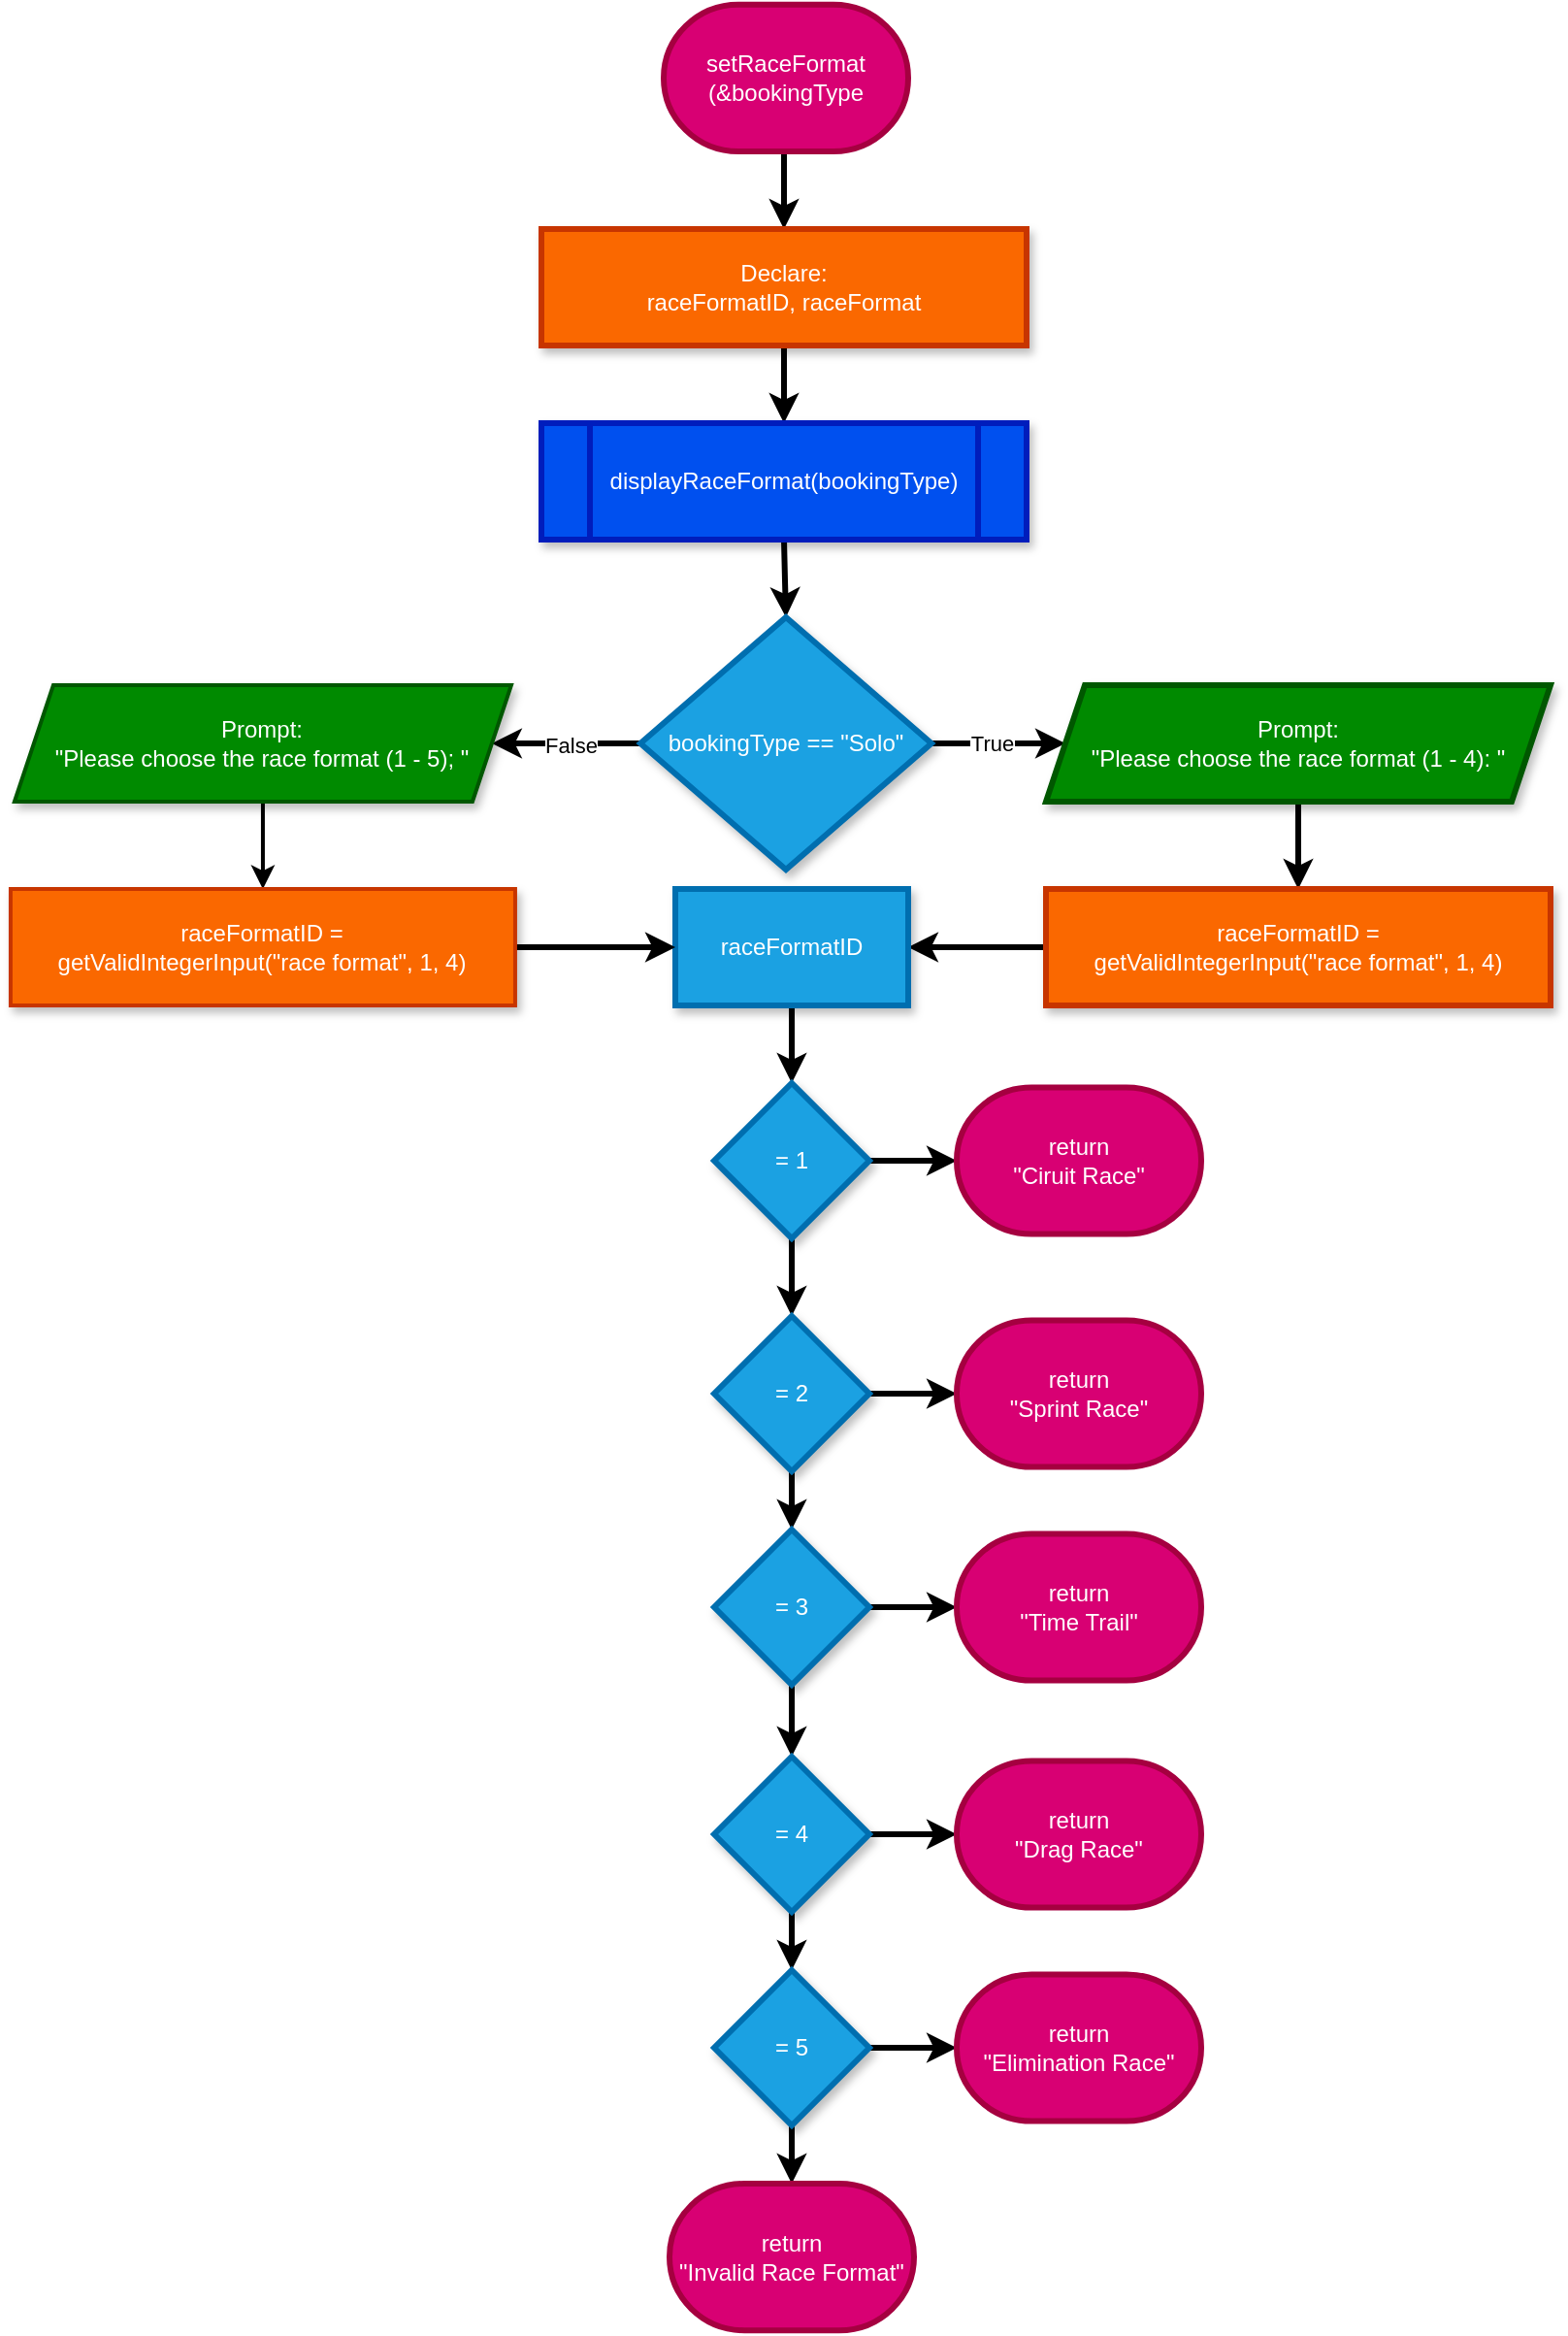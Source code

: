 <mxfile>
    <diagram name="Page-1" id="Rn_51gsRaB02Dr3b2L31">
        <mxGraphModel dx="824" dy="663" grid="1" gridSize="10" guides="1" tooltips="1" connect="1" arrows="1" fold="1" page="0" pageScale="1" pageWidth="1169" pageHeight="827" math="0" shadow="0">
            <root>
                <mxCell id="0"/>
                <mxCell id="1" parent="0"/>
                <mxCell id="ctiVgHBL_NUAtJyN5x7s-3" value="" style="rounded=0;orthogonalLoop=1;jettySize=auto;html=1;enumerate=0;comic=0;backgroundOutline=0;strokeWidth=3;" parent="1" target="ctiVgHBL_NUAtJyN5x7s-2" edge="1">
                    <mxGeometry relative="1" as="geometry">
                        <mxPoint x="425" y="110" as="sourcePoint"/>
                    </mxGeometry>
                </mxCell>
                <mxCell id="ctiVgHBL_NUAtJyN5x7s-5" value="" style="edgeStyle=orthogonalEdgeStyle;rounded=0;orthogonalLoop=1;jettySize=auto;html=1;enumerate=0;comic=0;backgroundOutline=0;strokeWidth=3;" parent="1" source="ctiVgHBL_NUAtJyN5x7s-2" edge="1">
                    <mxGeometry relative="1" as="geometry">
                        <mxPoint x="425" y="250" as="targetPoint"/>
                    </mxGeometry>
                </mxCell>
                <mxCell id="ctiVgHBL_NUAtJyN5x7s-2" value="&lt;font style=&quot;color: rgb(255, 255, 255);&quot;&gt;Declare:&lt;/font&gt;&lt;div&gt;&lt;font style=&quot;color: rgb(255, 255, 255);&quot;&gt;raceFormatID, raceFormat&lt;/font&gt;&lt;/div&gt;" style="whiteSpace=wrap;html=1;strokeWidth=3;fillColor=#fa6800;fontColor=#FFFFFF;strokeColor=#C73500;shadow=1;enumerate=0;comic=0;backgroundOutline=0;" parent="1" vertex="1">
                    <mxGeometry x="300" y="150" width="250" height="60" as="geometry"/>
                </mxCell>
                <mxCell id="ctiVgHBL_NUAtJyN5x7s-7" value="" style="edgeStyle=orthogonalEdgeStyle;rounded=0;orthogonalLoop=1;jettySize=auto;html=1;enumerate=0;comic=0;backgroundOutline=0;strokeWidth=3;" parent="1" target="ctiVgHBL_NUAtJyN5x7s-6" edge="1">
                    <mxGeometry relative="1" as="geometry">
                        <mxPoint x="425" y="310.0" as="sourcePoint"/>
                    </mxGeometry>
                </mxCell>
                <mxCell id="ctiVgHBL_NUAtJyN5x7s-9" value="" style="edgeStyle=orthogonalEdgeStyle;rounded=0;orthogonalLoop=1;jettySize=auto;html=1;enumerate=0;comic=0;backgroundOutline=0;strokeWidth=3;" parent="1" source="ctiVgHBL_NUAtJyN5x7s-6" target="ctiVgHBL_NUAtJyN5x7s-8" edge="1">
                    <mxGeometry relative="1" as="geometry"/>
                </mxCell>
                <mxCell id="ctiVgHBL_NUAtJyN5x7s-12" value="True" style="edgeLabel;html=1;align=center;verticalAlign=middle;resizable=0;points=[];enumerate=0;comic=0;backgroundOutline=0;" parent="ctiVgHBL_NUAtJyN5x7s-9" vertex="1" connectable="0">
                    <mxGeometry x="-0.069" y="-2" relative="1" as="geometry">
                        <mxPoint x="-1" y="-2" as="offset"/>
                    </mxGeometry>
                </mxCell>
                <mxCell id="ctiVgHBL_NUAtJyN5x7s-22" value="" style="edgeStyle=orthogonalEdgeStyle;rounded=0;orthogonalLoop=1;jettySize=auto;html=1;enumerate=0;comic=0;backgroundOutline=0;strokeWidth=3;" parent="1" source="ctiVgHBL_NUAtJyN5x7s-6" target="ctiVgHBL_NUAtJyN5x7s-21" edge="1">
                    <mxGeometry relative="1" as="geometry"/>
                </mxCell>
                <mxCell id="ctiVgHBL_NUAtJyN5x7s-33" value="False" style="edgeLabel;html=1;align=center;verticalAlign=middle;resizable=0;points=[];enumerate=0;comic=0;backgroundOutline=0;" parent="ctiVgHBL_NUAtJyN5x7s-22" vertex="1" connectable="0">
                    <mxGeometry x="-0.056" y="3" relative="1" as="geometry">
                        <mxPoint y="-2" as="offset"/>
                    </mxGeometry>
                </mxCell>
                <mxCell id="ctiVgHBL_NUAtJyN5x7s-6" value="bookingType == &quot;Solo&quot;" style="rhombus;whiteSpace=wrap;html=1;fillColor=#1ba1e2;strokeColor=#006EAF;fontColor=#ffffff;strokeWidth=3;shadow=1;enumerate=0;comic=0;backgroundOutline=0;" parent="1" vertex="1">
                    <mxGeometry x="351" y="350" width="150" height="130" as="geometry"/>
                </mxCell>
                <mxCell id="ctiVgHBL_NUAtJyN5x7s-11" value="" style="edgeStyle=orthogonalEdgeStyle;rounded=0;orthogonalLoop=1;jettySize=auto;html=1;enumerate=0;comic=0;backgroundOutline=0;strokeWidth=3;" parent="1" source="ctiVgHBL_NUAtJyN5x7s-8" target="ctiVgHBL_NUAtJyN5x7s-10" edge="1">
                    <mxGeometry relative="1" as="geometry"/>
                </mxCell>
                <mxCell id="ctiVgHBL_NUAtJyN5x7s-8" value="&lt;font style=&quot;color: rgb(255, 255, 255);&quot;&gt;Prompt:&lt;/font&gt;&lt;div&gt;&lt;font style=&quot;color: rgb(255, 255, 255);&quot;&gt;&quot;Please choose the race format (1 - 4): &quot;&lt;/font&gt;&lt;/div&gt;" style="shape=parallelogram;perimeter=parallelogramPerimeter;whiteSpace=wrap;html=1;fixedSize=1;fillColor=#008a00;strokeColor=#005700;fontColor=#ffffff;strokeWidth=3;shadow=1;enumerate=0;comic=0;backgroundOutline=0;" parent="1" vertex="1">
                    <mxGeometry x="560" y="385" width="260" height="60" as="geometry"/>
                </mxCell>
                <mxCell id="4" value="" style="edgeStyle=none;html=1;enumerate=0;comic=0;backgroundOutline=0;strokeWidth=3;" edge="1" parent="1" source="ctiVgHBL_NUAtJyN5x7s-10" target="ctiVgHBL_NUAtJyN5x7s-34">
                    <mxGeometry relative="1" as="geometry"/>
                </mxCell>
                <mxCell id="ctiVgHBL_NUAtJyN5x7s-10" value="raceFormatID =&lt;br&gt;getValidIntegerInput(&quot;race format&quot;, 1, 4)" style="whiteSpace=wrap;html=1;strokeWidth=3;fillColor=#fa6800;fontColor=#FFFFFF;strokeColor=#C73500;shadow=1;enumerate=0;comic=0;backgroundOutline=0;" parent="1" vertex="1">
                    <mxGeometry x="560" y="490" width="260" height="60" as="geometry"/>
                </mxCell>
                <mxCell id="djgw-oC-NDrj5fGMf-Su-7" value="" style="edgeStyle=orthogonalEdgeStyle;rounded=0;orthogonalLoop=1;jettySize=auto;html=1;enumerate=0;comic=0;backgroundOutline=0;strokeWidth=2;" parent="1" source="ctiVgHBL_NUAtJyN5x7s-21" target="djgw-oC-NDrj5fGMf-Su-6" edge="1">
                    <mxGeometry relative="1" as="geometry"/>
                </mxCell>
                <mxCell id="ctiVgHBL_NUAtJyN5x7s-21" value="&lt;font style=&quot;color: rgb(255, 255, 255);&quot;&gt;Prompt:&lt;/font&gt;&lt;div&gt;&lt;font style=&quot;color: rgb(255, 255, 255);&quot;&gt;&quot;Please choose the race format (1 - 5); &quot;&lt;/font&gt;&lt;/div&gt;" style="shape=parallelogram;perimeter=parallelogramPerimeter;whiteSpace=wrap;html=1;fixedSize=1;fillColor=#008a00;strokeColor=#005700;fontColor=#ffffff;strokeWidth=2;shadow=1;enumerate=0;comic=0;backgroundOutline=0;" parent="1" vertex="1">
                    <mxGeometry x="28.47" y="385" width="256" height="60" as="geometry"/>
                </mxCell>
                <mxCell id="ctiVgHBL_NUAtJyN5x7s-38" value="" style="edgeStyle=orthogonalEdgeStyle;rounded=0;orthogonalLoop=1;jettySize=auto;html=1;enumerate=0;comic=0;backgroundOutline=0;strokeWidth=3;" parent="1" source="ctiVgHBL_NUAtJyN5x7s-34" target="ctiVgHBL_NUAtJyN5x7s-37" edge="1">
                    <mxGeometry relative="1" as="geometry"/>
                </mxCell>
                <mxCell id="ctiVgHBL_NUAtJyN5x7s-34" value="raceFormatID" style="whiteSpace=wrap;html=1;fillColor=#1ba1e2;strokeColor=#006EAF;fontColor=#ffffff;strokeWidth=3;shadow=1;enumerate=0;comic=0;backgroundOutline=0;" parent="1" vertex="1">
                    <mxGeometry x="369" y="490" width="120" height="60" as="geometry"/>
                </mxCell>
                <mxCell id="ctiVgHBL_NUAtJyN5x7s-40" value="" style="edgeStyle=orthogonalEdgeStyle;rounded=0;orthogonalLoop=1;jettySize=auto;html=1;enumerate=0;comic=0;backgroundOutline=0;strokeWidth=3;" parent="1" source="ctiVgHBL_NUAtJyN5x7s-37" edge="1">
                    <mxGeometry relative="1" as="geometry">
                        <mxPoint x="514" y="630" as="targetPoint"/>
                    </mxGeometry>
                </mxCell>
                <mxCell id="ctiVgHBL_NUAtJyN5x7s-44" value="" style="edgeStyle=orthogonalEdgeStyle;rounded=0;orthogonalLoop=1;jettySize=auto;html=1;enumerate=0;comic=0;backgroundOutline=0;strokeWidth=3;" parent="1" source="ctiVgHBL_NUAtJyN5x7s-37" target="ctiVgHBL_NUAtJyN5x7s-42" edge="1">
                    <mxGeometry relative="1" as="geometry"/>
                </mxCell>
                <mxCell id="ctiVgHBL_NUAtJyN5x7s-37" value="= 1" style="rhombus;whiteSpace=wrap;html=1;fillColor=#1ba1e2;strokeColor=#006EAF;fontColor=#ffffff;strokeWidth=3;shadow=1;enumerate=0;comic=0;backgroundOutline=0;" parent="1" vertex="1">
                    <mxGeometry x="389" y="590" width="80" height="80" as="geometry"/>
                </mxCell>
                <mxCell id="ctiVgHBL_NUAtJyN5x7s-41" value="" style="edgeStyle=orthogonalEdgeStyle;rounded=0;orthogonalLoop=1;jettySize=auto;html=1;enumerate=0;comic=0;backgroundOutline=0;strokeWidth=3;" parent="1" source="ctiVgHBL_NUAtJyN5x7s-42" edge="1">
                    <mxGeometry relative="1" as="geometry">
                        <mxPoint x="514.0" y="750.0" as="targetPoint"/>
                    </mxGeometry>
                </mxCell>
                <mxCell id="ctiVgHBL_NUAtJyN5x7s-48" value="" style="edgeStyle=orthogonalEdgeStyle;rounded=0;orthogonalLoop=1;jettySize=auto;html=1;enumerate=0;comic=0;backgroundOutline=0;strokeWidth=3;" parent="1" source="ctiVgHBL_NUAtJyN5x7s-42" target="ctiVgHBL_NUAtJyN5x7s-46" edge="1">
                    <mxGeometry relative="1" as="geometry"/>
                </mxCell>
                <mxCell id="ctiVgHBL_NUAtJyN5x7s-42" value="= 2" style="rhombus;whiteSpace=wrap;html=1;fillColor=#1ba1e2;strokeColor=#006EAF;fontColor=#ffffff;strokeWidth=3;shadow=1;enumerate=0;comic=0;backgroundOutline=0;" parent="1" vertex="1">
                    <mxGeometry x="389" y="710" width="80" height="80" as="geometry"/>
                </mxCell>
                <mxCell id="ctiVgHBL_NUAtJyN5x7s-45" value="" style="edgeStyle=orthogonalEdgeStyle;rounded=0;orthogonalLoop=1;jettySize=auto;html=1;enumerate=0;comic=0;backgroundOutline=0;strokeWidth=3;" parent="1" source="ctiVgHBL_NUAtJyN5x7s-46" edge="1">
                    <mxGeometry relative="1" as="geometry">
                        <mxPoint x="514" y="860" as="targetPoint"/>
                    </mxGeometry>
                </mxCell>
                <mxCell id="ctiVgHBL_NUAtJyN5x7s-55" value="" style="edgeStyle=orthogonalEdgeStyle;rounded=0;orthogonalLoop=1;jettySize=auto;html=1;enumerate=0;comic=0;backgroundOutline=0;strokeWidth=3;" parent="1" source="ctiVgHBL_NUAtJyN5x7s-46" target="ctiVgHBL_NUAtJyN5x7s-53" edge="1">
                    <mxGeometry relative="1" as="geometry"/>
                </mxCell>
                <mxCell id="ctiVgHBL_NUAtJyN5x7s-46" value="= 3" style="rhombus;whiteSpace=wrap;html=1;fillColor=#1ba1e2;strokeColor=#006EAF;fontColor=#ffffff;strokeWidth=3;shadow=1;enumerate=0;comic=0;backgroundOutline=0;" parent="1" vertex="1">
                    <mxGeometry x="389" y="820" width="80" height="80" as="geometry"/>
                </mxCell>
                <mxCell id="ctiVgHBL_NUAtJyN5x7s-52" value="" style="edgeStyle=orthogonalEdgeStyle;rounded=0;orthogonalLoop=1;jettySize=auto;html=1;enumerate=0;comic=0;backgroundOutline=0;strokeWidth=3;" parent="1" source="ctiVgHBL_NUAtJyN5x7s-53" edge="1">
                    <mxGeometry relative="1" as="geometry">
                        <mxPoint x="514" y="977" as="targetPoint"/>
                    </mxGeometry>
                </mxCell>
                <mxCell id="ctiVgHBL_NUAtJyN5x7s-59" value="" style="edgeStyle=orthogonalEdgeStyle;rounded=0;orthogonalLoop=1;jettySize=auto;html=1;enumerate=0;comic=0;backgroundOutline=0;strokeWidth=3;" parent="1" source="ctiVgHBL_NUAtJyN5x7s-53" target="ctiVgHBL_NUAtJyN5x7s-57" edge="1">
                    <mxGeometry relative="1" as="geometry"/>
                </mxCell>
                <mxCell id="ctiVgHBL_NUAtJyN5x7s-53" value="= 4" style="rhombus;whiteSpace=wrap;html=1;fillColor=#1ba1e2;strokeColor=#006EAF;fontColor=#ffffff;strokeWidth=3;shadow=1;enumerate=0;comic=0;backgroundOutline=0;" parent="1" vertex="1">
                    <mxGeometry x="389" y="937" width="80" height="80" as="geometry"/>
                </mxCell>
                <mxCell id="ctiVgHBL_NUAtJyN5x7s-56" value="" style="edgeStyle=orthogonalEdgeStyle;rounded=0;orthogonalLoop=1;jettySize=auto;html=1;enumerate=0;comic=0;backgroundOutline=0;strokeWidth=3;" parent="1" source="ctiVgHBL_NUAtJyN5x7s-57" edge="1">
                    <mxGeometry relative="1" as="geometry">
                        <mxPoint x="514" y="1087" as="targetPoint"/>
                    </mxGeometry>
                </mxCell>
                <mxCell id="ctiVgHBL_NUAtJyN5x7s-64" value="" style="edgeStyle=orthogonalEdgeStyle;rounded=0;orthogonalLoop=1;jettySize=auto;html=1;enumerate=0;comic=0;backgroundOutline=0;strokeWidth=3;" parent="1" source="ctiVgHBL_NUAtJyN5x7s-57" edge="1">
                    <mxGeometry relative="1" as="geometry">
                        <mxPoint x="429" y="1157" as="targetPoint"/>
                    </mxGeometry>
                </mxCell>
                <mxCell id="ctiVgHBL_NUAtJyN5x7s-57" value="= 5" style="rhombus;whiteSpace=wrap;html=1;fillColor=#1ba1e2;strokeColor=#006EAF;fontColor=#ffffff;strokeWidth=3;shadow=1;enumerate=0;comic=0;backgroundOutline=0;" parent="1" vertex="1">
                    <mxGeometry x="389" y="1047" width="80" height="80" as="geometry"/>
                </mxCell>
                <mxCell id="2" value="displayRaceFormat(bookingType)" style="shape=process;whiteSpace=wrap;html=1;backgroundOutline=0;fillColor=#0050ef;fontColor=#ffffff;strokeColor=#001DBC;shadow=1;enumerate=0;comic=0;strokeWidth=3;" parent="1" vertex="1">
                    <mxGeometry x="300" y="250" width="250" height="60" as="geometry"/>
                </mxCell>
                <mxCell id="3" value="" style="edgeStyle=none;html=1;enumerate=0;comic=0;backgroundOutline=0;strokeWidth=3;" edge="1" parent="1" source="djgw-oC-NDrj5fGMf-Su-6" target="ctiVgHBL_NUAtJyN5x7s-34">
                    <mxGeometry relative="1" as="geometry"/>
                </mxCell>
                <mxCell id="djgw-oC-NDrj5fGMf-Su-6" value="raceFormatID =&lt;br&gt;getValidIntegerInput(&quot;race format&quot;, 1, 4)" style="whiteSpace=wrap;html=1;strokeWidth=2;fillColor=#fa6800;fontColor=#FFFFFF;strokeColor=#C73500;shadow=1;enumerate=0;comic=0;backgroundOutline=0;" parent="1" vertex="1">
                    <mxGeometry x="26.47" y="490" width="260" height="60" as="geometry"/>
                </mxCell>
                <mxCell id="5" value="setRaceFormat&lt;br&gt;(&amp;amp;bookingType" style="strokeWidth=3;html=1;shape=mxgraph.flowchart.terminator;whiteSpace=wrap;fillColor=#d80073;fontColor=#ffffff;strokeColor=#A50040;" vertex="1" parent="1">
                    <mxGeometry x="363" y="34.4" width="126" height="75.6" as="geometry"/>
                </mxCell>
                <mxCell id="7" value="return&lt;br&gt;&quot;Ciruit Race&quot;" style="strokeWidth=3;html=1;shape=mxgraph.flowchart.terminator;whiteSpace=wrap;fillColor=#d80073;fontColor=#ffffff;strokeColor=#A50040;" vertex="1" parent="1">
                    <mxGeometry x="514" y="592.2" width="126" height="75.6" as="geometry"/>
                </mxCell>
                <mxCell id="8" value="return&lt;br&gt;&quot;Sprint Race&quot;" style="strokeWidth=3;html=1;shape=mxgraph.flowchart.terminator;whiteSpace=wrap;fillColor=#d80073;fontColor=#ffffff;strokeColor=#A50040;" vertex="1" parent="1">
                    <mxGeometry x="514" y="712.2" width="126" height="75.6" as="geometry"/>
                </mxCell>
                <mxCell id="9" value="return&lt;br&gt;&quot;Time Trail&quot;" style="strokeWidth=3;html=1;shape=mxgraph.flowchart.terminator;whiteSpace=wrap;fillColor=#d80073;fontColor=#ffffff;strokeColor=#A50040;" vertex="1" parent="1">
                    <mxGeometry x="514" y="822.2" width="126" height="75.6" as="geometry"/>
                </mxCell>
                <mxCell id="10" value="return&lt;br&gt;&quot;Drag Race&quot;" style="strokeWidth=3;html=1;shape=mxgraph.flowchart.terminator;whiteSpace=wrap;fillColor=#d80073;fontColor=#ffffff;strokeColor=#A50040;" vertex="1" parent="1">
                    <mxGeometry x="514" y="939.2" width="126" height="75.6" as="geometry"/>
                </mxCell>
                <mxCell id="11" value="return&lt;br&gt;&quot;Elimination Race&quot;" style="strokeWidth=3;html=1;shape=mxgraph.flowchart.terminator;whiteSpace=wrap;fillColor=#d80073;fontColor=#ffffff;strokeColor=#A50040;" vertex="1" parent="1">
                    <mxGeometry x="514" y="1049.2" width="126" height="75.6" as="geometry"/>
                </mxCell>
                <mxCell id="12" value="return&lt;br&gt;&quot;Invalid Race Format&quot;" style="strokeWidth=3;html=1;shape=mxgraph.flowchart.terminator;whiteSpace=wrap;fillColor=#d80073;fontColor=#ffffff;strokeColor=#A50040;" vertex="1" parent="1">
                    <mxGeometry x="366" y="1157" width="126" height="75.6" as="geometry"/>
                </mxCell>
            </root>
        </mxGraphModel>
    </diagram>
</mxfile>